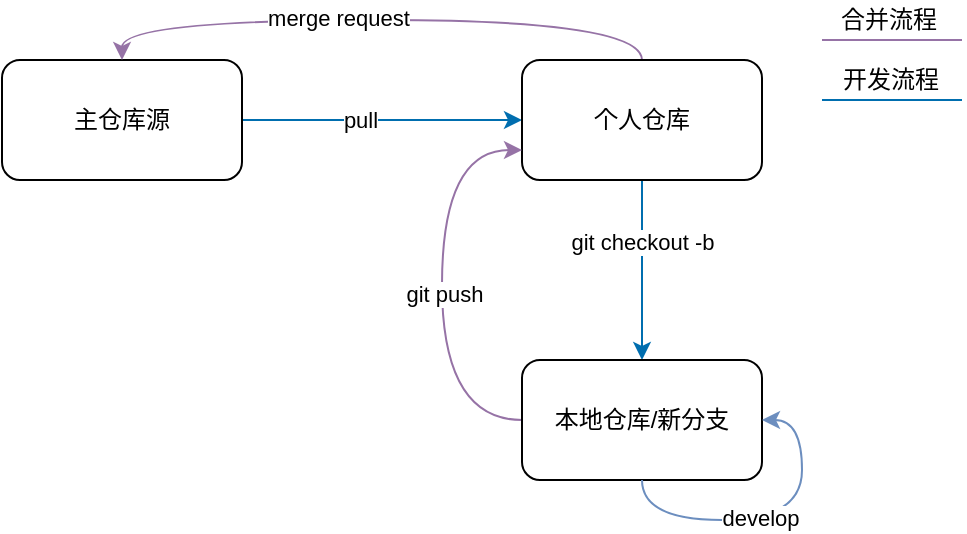 <mxfile version="18.0.2" type="github">
  <diagram id="70KoO8h-sfSBY6xECEgm" name="第 1 页">
    <mxGraphModel dx="813" dy="427" grid="1" gridSize="10" guides="1" tooltips="1" connect="1" arrows="1" fold="1" page="1" pageScale="1" pageWidth="827" pageHeight="1169" math="0" shadow="0">
      <root>
        <mxCell id="0" />
        <mxCell id="1" parent="0" />
        <mxCell id="Ap71g-0f05M5qdMPSnIm-3" style="edgeStyle=orthogonalEdgeStyle;rounded=0;orthogonalLoop=1;jettySize=auto;html=1;exitX=1;exitY=0.5;exitDx=0;exitDy=0;entryX=0;entryY=0.5;entryDx=0;entryDy=0;fillColor=#1ba1e2;strokeColor=#006EAF;" edge="1" parent="1" source="Ap71g-0f05M5qdMPSnIm-1" target="Ap71g-0f05M5qdMPSnIm-2">
          <mxGeometry relative="1" as="geometry" />
        </mxCell>
        <mxCell id="Ap71g-0f05M5qdMPSnIm-4" value="pull" style="edgeLabel;html=1;align=center;verticalAlign=middle;resizable=0;points=[];" vertex="1" connectable="0" parent="Ap71g-0f05M5qdMPSnIm-3">
          <mxGeometry x="-0.157" relative="1" as="geometry">
            <mxPoint as="offset" />
          </mxGeometry>
        </mxCell>
        <mxCell id="Ap71g-0f05M5qdMPSnIm-1" value="主仓库源" style="rounded=1;whiteSpace=wrap;html=1;" vertex="1" parent="1">
          <mxGeometry x="90" y="50" width="120" height="60" as="geometry" />
        </mxCell>
        <mxCell id="Ap71g-0f05M5qdMPSnIm-6" style="edgeStyle=orthogonalEdgeStyle;rounded=0;orthogonalLoop=1;jettySize=auto;html=1;exitX=0.5;exitY=1;exitDx=0;exitDy=0;entryX=0.5;entryY=0;entryDx=0;entryDy=0;fillColor=#1ba1e2;strokeColor=#006EAF;" edge="1" parent="1" source="Ap71g-0f05M5qdMPSnIm-2" target="Ap71g-0f05M5qdMPSnIm-5">
          <mxGeometry relative="1" as="geometry" />
        </mxCell>
        <mxCell id="Ap71g-0f05M5qdMPSnIm-7" value="git checkout -b" style="edgeLabel;align=center;verticalAlign=middle;resizable=0;points=[];labelBorderColor=none;html=1;" vertex="1" connectable="0" parent="Ap71g-0f05M5qdMPSnIm-6">
          <mxGeometry x="-0.315" relative="1" as="geometry">
            <mxPoint as="offset" />
          </mxGeometry>
        </mxCell>
        <mxCell id="Ap71g-0f05M5qdMPSnIm-18" style="edgeStyle=orthogonalEdgeStyle;curved=1;rounded=0;orthogonalLoop=1;jettySize=auto;html=1;exitX=0.5;exitY=0;exitDx=0;exitDy=0;entryX=0.5;entryY=0;entryDx=0;entryDy=0;fillColor=#e1d5e7;strokeColor=#9673a6;" edge="1" parent="1" source="Ap71g-0f05M5qdMPSnIm-2" target="Ap71g-0f05M5qdMPSnIm-1">
          <mxGeometry relative="1" as="geometry" />
        </mxCell>
        <mxCell id="Ap71g-0f05M5qdMPSnIm-19" value="merge request" style="edgeLabel;html=1;align=center;verticalAlign=middle;resizable=0;points=[];" vertex="1" connectable="0" parent="Ap71g-0f05M5qdMPSnIm-18">
          <mxGeometry x="0.145" y="-1" relative="1" as="geometry">
            <mxPoint as="offset" />
          </mxGeometry>
        </mxCell>
        <mxCell id="Ap71g-0f05M5qdMPSnIm-2" value="个人仓库" style="rounded=1;whiteSpace=wrap;html=1;" vertex="1" parent="1">
          <mxGeometry x="350" y="50" width="120" height="60" as="geometry" />
        </mxCell>
        <mxCell id="Ap71g-0f05M5qdMPSnIm-16" style="edgeStyle=orthogonalEdgeStyle;curved=1;rounded=0;orthogonalLoop=1;jettySize=auto;html=1;exitX=0;exitY=0.5;exitDx=0;exitDy=0;entryX=0;entryY=0.75;entryDx=0;entryDy=0;fillColor=#e1d5e7;strokeColor=#9673a6;" edge="1" parent="1" source="Ap71g-0f05M5qdMPSnIm-5" target="Ap71g-0f05M5qdMPSnIm-2">
          <mxGeometry relative="1" as="geometry">
            <Array as="points">
              <mxPoint x="310" y="230" />
              <mxPoint x="310" y="95" />
            </Array>
          </mxGeometry>
        </mxCell>
        <mxCell id="Ap71g-0f05M5qdMPSnIm-17" value="git push" style="edgeLabel;html=1;align=center;verticalAlign=middle;resizable=0;points=[];" vertex="1" connectable="0" parent="Ap71g-0f05M5qdMPSnIm-16">
          <mxGeometry x="-0.038" y="-1" relative="1" as="geometry">
            <mxPoint as="offset" />
          </mxGeometry>
        </mxCell>
        <mxCell id="Ap71g-0f05M5qdMPSnIm-5" value="本地仓库/新分支" style="rounded=1;whiteSpace=wrap;html=1;" vertex="1" parent="1">
          <mxGeometry x="350" y="200" width="120" height="60" as="geometry" />
        </mxCell>
        <mxCell id="Ap71g-0f05M5qdMPSnIm-12" style="edgeStyle=orthogonalEdgeStyle;curved=1;rounded=0;orthogonalLoop=1;jettySize=auto;html=1;exitX=0.5;exitY=1;exitDx=0;exitDy=0;entryX=1;entryY=0.5;entryDx=0;entryDy=0;fillColor=#dae8fc;strokeColor=#6c8ebf;" edge="1" parent="1" source="Ap71g-0f05M5qdMPSnIm-5" target="Ap71g-0f05M5qdMPSnIm-5">
          <mxGeometry relative="1" as="geometry" />
        </mxCell>
        <mxCell id="Ap71g-0f05M5qdMPSnIm-13" value="develop" style="edgeLabel;html=1;align=center;verticalAlign=middle;resizable=0;points=[];" vertex="1" connectable="0" parent="Ap71g-0f05M5qdMPSnIm-12">
          <mxGeometry x="-0.069" y="1" relative="1" as="geometry">
            <mxPoint as="offset" />
          </mxGeometry>
        </mxCell>
        <mxCell id="Ap71g-0f05M5qdMPSnIm-21" value="" style="endArrow=none;html=1;rounded=0;curved=1;fillColor=#e1d5e7;strokeColor=#9673a6;" edge="1" parent="1">
          <mxGeometry width="50" height="50" relative="1" as="geometry">
            <mxPoint x="500" y="40" as="sourcePoint" />
            <mxPoint x="570" y="40" as="targetPoint" />
          </mxGeometry>
        </mxCell>
        <mxCell id="Ap71g-0f05M5qdMPSnIm-22" value="" style="endArrow=none;html=1;rounded=0;curved=1;fillColor=#1ba1e2;strokeColor=#006EAF;" edge="1" parent="1">
          <mxGeometry width="50" height="50" relative="1" as="geometry">
            <mxPoint x="500" y="70" as="sourcePoint" />
            <mxPoint x="570" y="70" as="targetPoint" />
          </mxGeometry>
        </mxCell>
        <mxCell id="Ap71g-0f05M5qdMPSnIm-24" value="合并流程" style="text;html=1;resizable=0;autosize=1;align=center;verticalAlign=middle;points=[];fillColor=none;strokeColor=none;rounded=0;labelBorderColor=none;" vertex="1" parent="1">
          <mxGeometry x="503" y="20" width="60" height="20" as="geometry" />
        </mxCell>
        <mxCell id="Ap71g-0f05M5qdMPSnIm-25" value="开发流程" style="text;html=1;resizable=0;autosize=1;align=center;verticalAlign=middle;points=[];fillColor=none;strokeColor=none;rounded=0;labelBorderColor=none;" vertex="1" parent="1">
          <mxGeometry x="504" y="50" width="60" height="20" as="geometry" />
        </mxCell>
      </root>
    </mxGraphModel>
  </diagram>
</mxfile>
